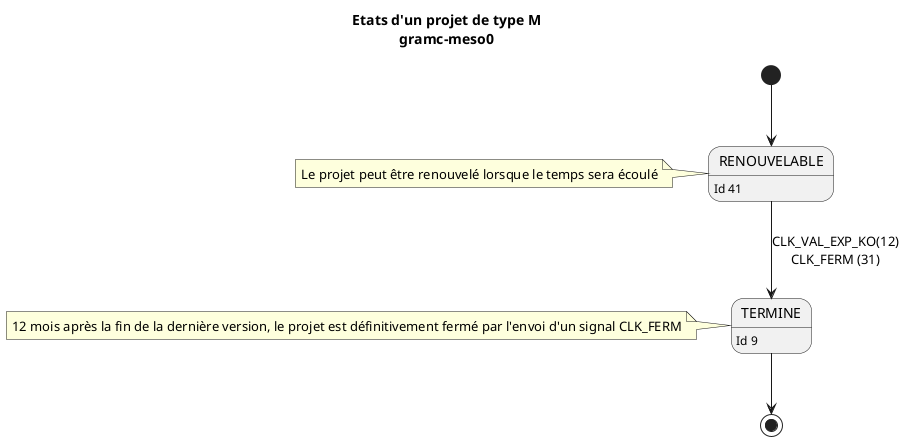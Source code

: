 @startuml

title Etats d'un projet de type M\ngramc-meso0

RENOUVELABLE: Id 41
TERMINE: Id 9

note left of RENOUVELABLE: Le projet peut être renouvelé lorsque le temps sera écoulé
note left of TERMINE: 12 mois après la fin de la dernière version, le projet est définitivement fermé par l'envoi d'un signal CLK_FERM

[*]              --> RENOUVELABLE
RENOUVELABLE     --> TERMINE: CLK_VAL_EXP_KO(12)\nCLK_FERM (31)
TERMINE           --> [*]
@enduml
